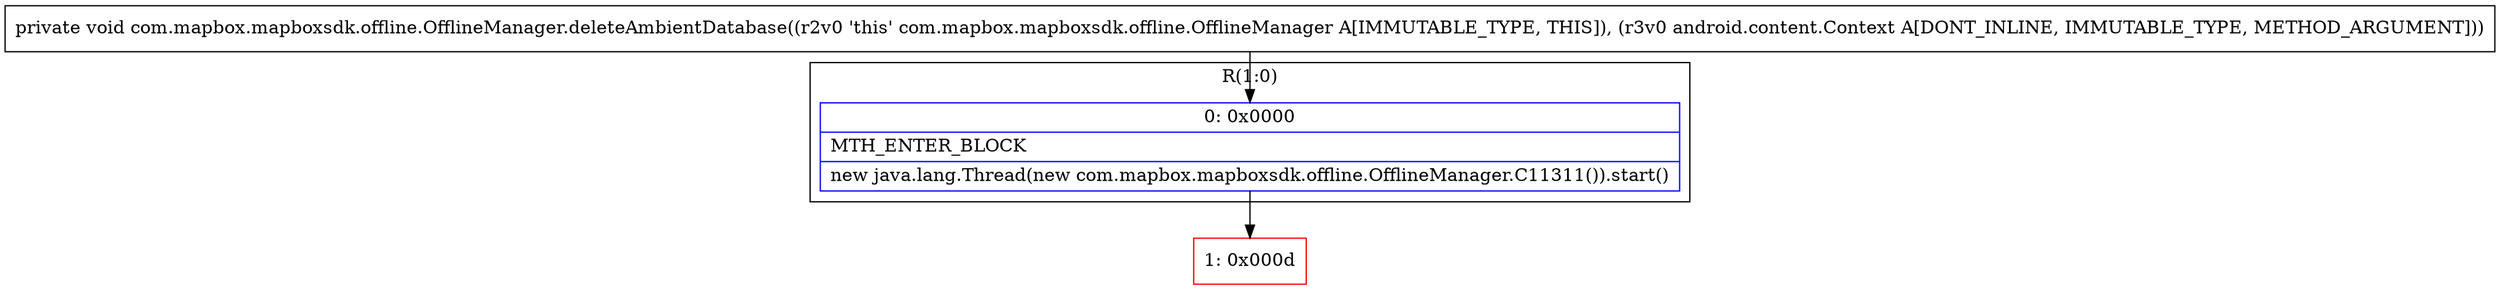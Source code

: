 digraph "CFG forcom.mapbox.mapboxsdk.offline.OfflineManager.deleteAmbientDatabase(Landroid\/content\/Context;)V" {
subgraph cluster_Region_68259914 {
label = "R(1:0)";
node [shape=record,color=blue];
Node_0 [shape=record,label="{0\:\ 0x0000|MTH_ENTER_BLOCK\l|new java.lang.Thread(new com.mapbox.mapboxsdk.offline.OfflineManager.C11311()).start()\l}"];
}
Node_1 [shape=record,color=red,label="{1\:\ 0x000d}"];
MethodNode[shape=record,label="{private void com.mapbox.mapboxsdk.offline.OfflineManager.deleteAmbientDatabase((r2v0 'this' com.mapbox.mapboxsdk.offline.OfflineManager A[IMMUTABLE_TYPE, THIS]), (r3v0 android.content.Context A[DONT_INLINE, IMMUTABLE_TYPE, METHOD_ARGUMENT])) }"];
MethodNode -> Node_0;
Node_0 -> Node_1;
}

